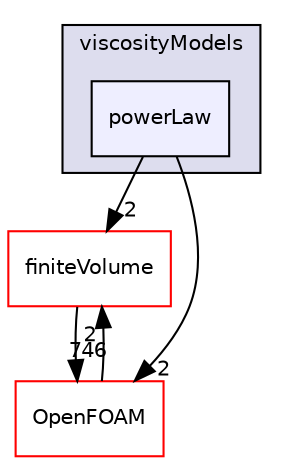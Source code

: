 digraph "src/transportModels/incompressible/viscosityModels/powerLaw" {
  bgcolor=transparent;
  compound=true
  node [ fontsize="10", fontname="Helvetica"];
  edge [ labelfontsize="10", labelfontname="Helvetica"];
  subgraph clusterdir_96098a512bec5be00e402918bdacabdd {
    graph [ bgcolor="#ddddee", pencolor="black", label="viscosityModels" fontname="Helvetica", fontsize="10", URL="dir_96098a512bec5be00e402918bdacabdd.html"]
  dir_df83502f6a7df682e3825c6081ab1c8e [shape=box, label="powerLaw", style="filled", fillcolor="#eeeeff", pencolor="black", URL="dir_df83502f6a7df682e3825c6081ab1c8e.html"];
  }
  dir_9bd15774b555cf7259a6fa18f99fe99b [shape=box label="finiteVolume" color="red" URL="dir_9bd15774b555cf7259a6fa18f99fe99b.html"];
  dir_c5473ff19b20e6ec4dfe5c310b3778a8 [shape=box label="OpenFOAM" color="red" URL="dir_c5473ff19b20e6ec4dfe5c310b3778a8.html"];
  dir_9bd15774b555cf7259a6fa18f99fe99b->dir_c5473ff19b20e6ec4dfe5c310b3778a8 [headlabel="746", labeldistance=1.5 headhref="dir_000896_001896.html"];
  dir_df83502f6a7df682e3825c6081ab1c8e->dir_9bd15774b555cf7259a6fa18f99fe99b [headlabel="2", labeldistance=1.5 headhref="dir_000917_000896.html"];
  dir_df83502f6a7df682e3825c6081ab1c8e->dir_c5473ff19b20e6ec4dfe5c310b3778a8 [headlabel="2", labeldistance=1.5 headhref="dir_000917_001896.html"];
  dir_c5473ff19b20e6ec4dfe5c310b3778a8->dir_9bd15774b555cf7259a6fa18f99fe99b [headlabel="2", labeldistance=1.5 headhref="dir_001896_000896.html"];
}
